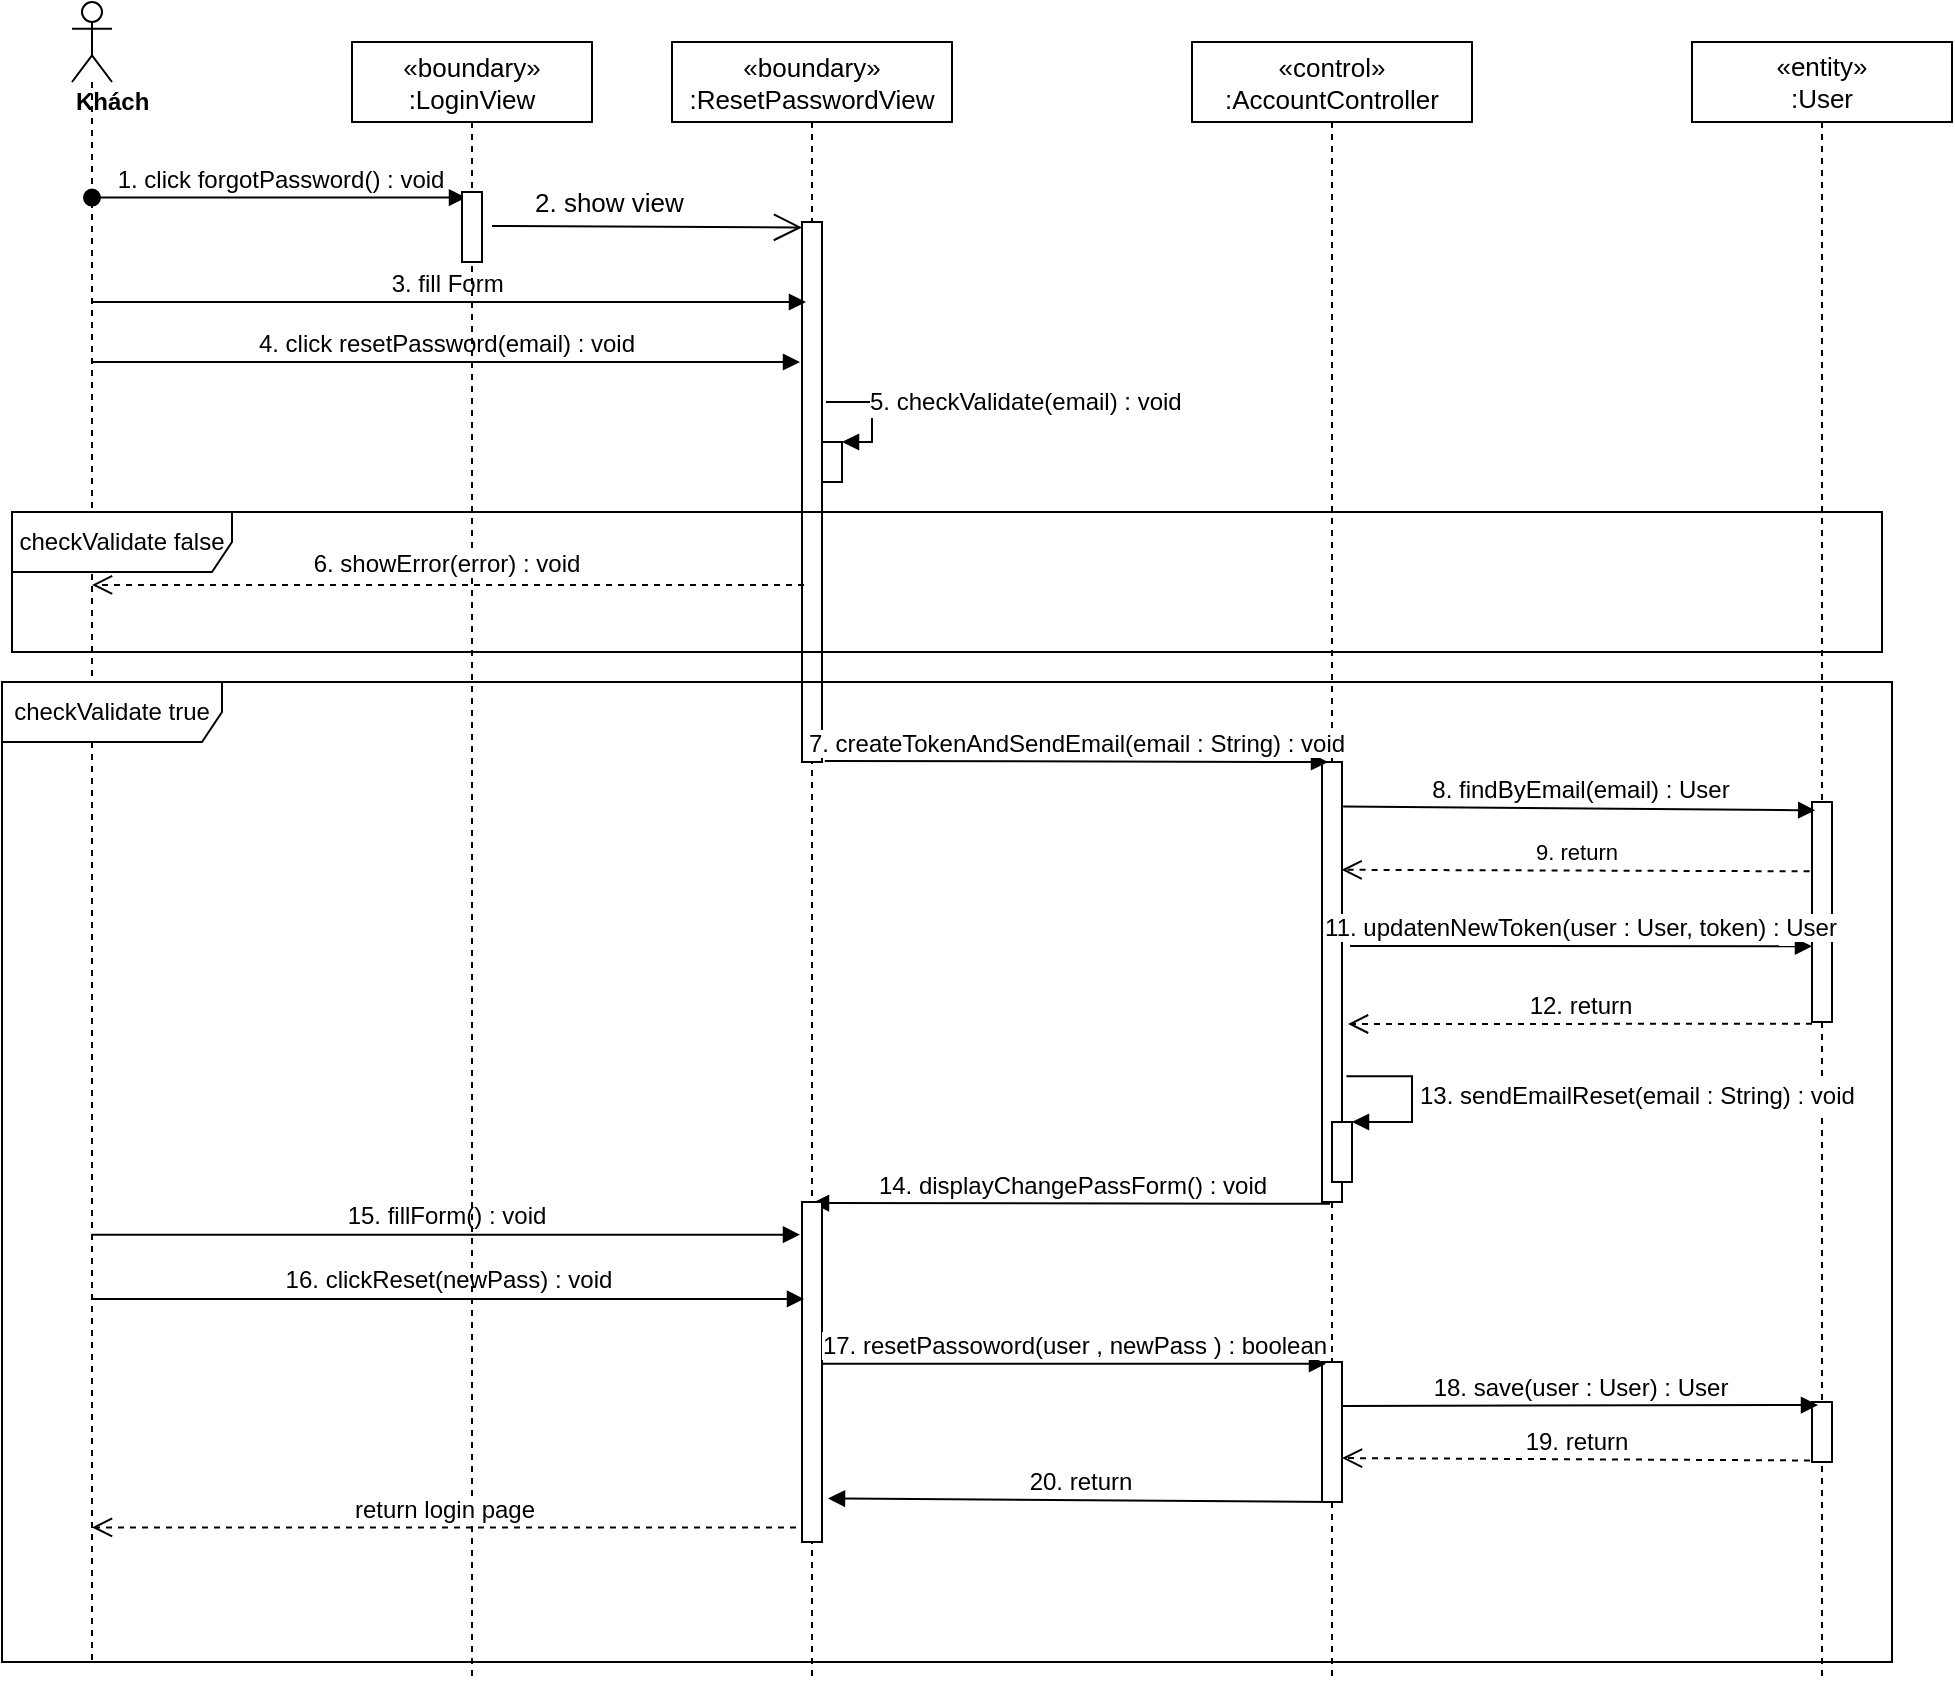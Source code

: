 <mxfile version="14.7.10" type="device"><diagram id="kgpKYQtTHZ0yAKxKKP6v" name="Page-1"><mxGraphModel dx="1038" dy="521" grid="1" gridSize="10" guides="1" tooltips="1" connect="1" arrows="1" fold="1" page="1" pageScale="1" pageWidth="850" pageHeight="1100" math="0" shadow="0"><root><mxCell id="0"/><mxCell id="1" parent="0"/><mxCell id="GcP4Dt1wkS2zqXfgZj7R-1" value="«boundary»&#10;:ResetPasswordView" style="shape=umlLifeline;perimeter=lifelinePerimeter;container=1;collapsible=0;recursiveResize=0;rounded=0;shadow=0;strokeWidth=1;fontSize=13;" parent="1" vertex="1"><mxGeometry x="380" y="80" width="140" height="820" as="geometry"/></mxCell><mxCell id="GcP4Dt1wkS2zqXfgZj7R-8" value="" style="html=1;points=[];perimeter=orthogonalPerimeter;" parent="GcP4Dt1wkS2zqXfgZj7R-1" vertex="1"><mxGeometry x="65" y="90" width="10" height="270" as="geometry"/></mxCell><mxCell id="GcP4Dt1wkS2zqXfgZj7R-9" value="«control»&#10;:AccountController" style="shape=umlLifeline;perimeter=lifelinePerimeter;container=1;collapsible=0;recursiveResize=0;rounded=0;shadow=0;strokeWidth=1;fontSize=13;" parent="1" vertex="1"><mxGeometry x="640" y="80" width="140" height="820" as="geometry"/></mxCell><mxCell id="GcP4Dt1wkS2zqXfgZj7R-11" value="&lt;div&gt;&lt;b&gt;Khách&lt;/b&gt;&lt;/div&gt;" style="shape=umlLifeline;participant=umlActor;perimeter=lifelinePerimeter;whiteSpace=wrap;html=1;container=1;collapsible=0;recursiveResize=0;verticalAlign=top;spacingTop=36;outlineConnect=0;align=left;" parent="1" vertex="1"><mxGeometry x="80" y="60" width="20" height="830" as="geometry"/></mxCell><mxCell id="GcP4Dt1wkS2zqXfgZj7R-14" value="&lt;font style=&quot;font-size: 12px&quot;&gt;3. fill Form&amp;nbsp;&lt;/font&gt;" style="html=1;verticalAlign=bottom;endArrow=block;" parent="1" source="GcP4Dt1wkS2zqXfgZj7R-11" edge="1"><mxGeometry width="80" relative="1" as="geometry"><mxPoint x="380" y="320" as="sourcePoint"/><mxPoint x="447" y="210" as="targetPoint"/></mxGeometry></mxCell><mxCell id="GcP4Dt1wkS2zqXfgZj7R-16" value="&lt;font style=&quot;font-size: 13px&quot;&gt;&lt;span&gt;«entity»&lt;br&gt;&lt;/span&gt;:User&lt;/font&gt;" style="shape=umlLifeline;perimeter=lifelinePerimeter;whiteSpace=wrap;html=1;container=1;collapsible=0;recursiveResize=0;outlineConnect=0;" parent="1" vertex="1"><mxGeometry x="890" y="80" width="130" height="820" as="geometry"/></mxCell><mxCell id="GcP4Dt1wkS2zqXfgZj7R-17" value="" style="points=[];perimeter=orthogonalPerimeter;rounded=0;shadow=0;strokeWidth=1;" parent="GcP4Dt1wkS2zqXfgZj7R-16" vertex="1"><mxGeometry x="60" y="380" width="10" height="110" as="geometry"/></mxCell><mxCell id="GcP4Dt1wkS2zqXfgZj7R-10" value="" style="points=[];perimeter=orthogonalPerimeter;rounded=0;shadow=0;strokeWidth=1;" parent="1" vertex="1"><mxGeometry x="705" y="440" width="10" height="220" as="geometry"/></mxCell><mxCell id="GcP4Dt1wkS2zqXfgZj7R-24" value="&lt;font style=&quot;font-size: 12px&quot;&gt;4. click resetPassword(email) : void&lt;/font&gt;" style="html=1;verticalAlign=bottom;endArrow=block;" parent="1" source="GcP4Dt1wkS2zqXfgZj7R-11" edge="1"><mxGeometry width="80" relative="1" as="geometry"><mxPoint x="380" y="400" as="sourcePoint"/><mxPoint x="444" y="240" as="targetPoint"/></mxGeometry></mxCell><mxCell id="GcP4Dt1wkS2zqXfgZj7R-25" value="&lt;font style=&quot;font-size: 12px&quot;&gt;7. createTokenAndSendEmail(email : String) : void&lt;/font&gt;" style="html=1;verticalAlign=bottom;endArrow=block;entryX=0.3;entryY=0;entryDx=0;entryDy=0;entryPerimeter=0;exitX=1.14;exitY=0.998;exitDx=0;exitDy=0;exitPerimeter=0;" parent="1" source="GcP4Dt1wkS2zqXfgZj7R-8" target="GcP4Dt1wkS2zqXfgZj7R-10" edge="1"><mxGeometry width="80" relative="1" as="geometry"><mxPoint x="450" y="420" as="sourcePoint"/><mxPoint x="510" y="452" as="targetPoint"/></mxGeometry></mxCell><mxCell id="GcP4Dt1wkS2zqXfgZj7R-26" value="&lt;font style=&quot;font-size: 12px&quot;&gt;8. findByEmail(email) : User&lt;/font&gt;" style="html=1;verticalAlign=bottom;endArrow=block;exitX=1.06;exitY=0.101;exitDx=0;exitDy=0;exitPerimeter=0;entryX=0.16;entryY=0.038;entryDx=0;entryDy=0;entryPerimeter=0;" parent="1" source="GcP4Dt1wkS2zqXfgZj7R-10" target="GcP4Dt1wkS2zqXfgZj7R-17" edge="1"><mxGeometry width="80" relative="1" as="geometry"><mxPoint x="380" y="400" as="sourcePoint"/><mxPoint x="919" y="463" as="targetPoint"/></mxGeometry></mxCell><mxCell id="GcP4Dt1wkS2zqXfgZj7R-29" value="&lt;font style=&quot;font-size: 12px&quot;&gt;11. updatenNewToken(user : User, token) : User&lt;/font&gt;" style="html=1;verticalAlign=bottom;endArrow=block;entryX=0;entryY=0.656;entryDx=0;entryDy=0;entryPerimeter=0;" parent="1" target="GcP4Dt1wkS2zqXfgZj7R-17" edge="1"><mxGeometry width="80" relative="1" as="geometry"><mxPoint x="719" y="532" as="sourcePoint"/><mxPoint x="460" y="400" as="targetPoint"/></mxGeometry></mxCell><mxCell id="GcP4Dt1wkS2zqXfgZj7R-30" value="&lt;font style=&quot;font-size: 12px&quot;&gt;12. return&lt;/font&gt;" style="html=1;verticalAlign=bottom;endArrow=open;dashed=1;endSize=8;exitX=0;exitY=1.008;exitDx=0;exitDy=0;exitPerimeter=0;" parent="1" source="GcP4Dt1wkS2zqXfgZj7R-17" edge="1"><mxGeometry relative="1" as="geometry"><mxPoint x="798" y="610" as="sourcePoint"/><mxPoint x="718" y="571" as="targetPoint"/></mxGeometry></mxCell><mxCell id="GcP4Dt1wkS2zqXfgZj7R-33" value="&lt;font style=&quot;font-size: 12px&quot;&gt;14. displayChangePassForm() : void&lt;/font&gt;" style="html=1;verticalAlign=bottom;endArrow=block;exitX=0.4;exitY=1.004;exitDx=0;exitDy=0;exitPerimeter=0;entryX=0.5;entryY=0.003;entryDx=0;entryDy=0;entryPerimeter=0;" parent="1" source="GcP4Dt1wkS2zqXfgZj7R-10" target="GcP4Dt1wkS2zqXfgZj7R-37" edge="1"><mxGeometry width="80" relative="1" as="geometry"><mxPoint x="380" y="600" as="sourcePoint"/><mxPoint x="310" y="704" as="targetPoint"/></mxGeometry></mxCell><mxCell id="GcP4Dt1wkS2zqXfgZj7R-34" value="&lt;font style=&quot;font-size: 12px&quot;&gt;15. fillForm() : void&lt;/font&gt;" style="html=1;verticalAlign=bottom;endArrow=block;entryX=-0.1;entryY=0.096;entryDx=0;entryDy=0;entryPerimeter=0;" parent="1" source="GcP4Dt1wkS2zqXfgZj7R-11" target="GcP4Dt1wkS2zqXfgZj7R-37" edge="1"><mxGeometry width="80" relative="1" as="geometry"><mxPoint x="380" y="700" as="sourcePoint"/><mxPoint x="220" y="760" as="targetPoint"/></mxGeometry></mxCell><mxCell id="GcP4Dt1wkS2zqXfgZj7R-37" value="" style="html=1;points=[];perimeter=orthogonalPerimeter;" parent="1" vertex="1"><mxGeometry x="445" y="660" width="10" height="170" as="geometry"/></mxCell><mxCell id="GcP4Dt1wkS2zqXfgZj7R-42" value="" style="html=1;points=[];perimeter=orthogonalPerimeter;" parent="1" vertex="1"><mxGeometry x="705" y="740" width="10" height="70" as="geometry"/></mxCell><mxCell id="GcP4Dt1wkS2zqXfgZj7R-44" value="&lt;font style=&quot;font-size: 12px&quot;&gt;17. resetPassoword(user , newPass ) : boolean&lt;/font&gt;" style="html=1;verticalAlign=bottom;endArrow=block;entryX=0.2;entryY=0.013;entryDx=0;entryDy=0;entryPerimeter=0;" parent="1" source="GcP4Dt1wkS2zqXfgZj7R-37" target="GcP4Dt1wkS2zqXfgZj7R-42" edge="1"><mxGeometry width="80" relative="1" as="geometry"><mxPoint x="274" y="841" as="sourcePoint"/><mxPoint x="460" y="810" as="targetPoint"/></mxGeometry></mxCell><mxCell id="GcP4Dt1wkS2zqXfgZj7R-45" value="" style="html=1;points=[];perimeter=orthogonalPerimeter;" parent="1" vertex="1"><mxGeometry x="950" y="760" width="10" height="30" as="geometry"/></mxCell><mxCell id="GcP4Dt1wkS2zqXfgZj7R-46" value="&lt;font style=&quot;font-size: 12px&quot;&gt;18. save(user : User) : User&lt;/font&gt;" style="html=1;verticalAlign=bottom;endArrow=block;entryX=0.3;entryY=0.05;entryDx=0;entryDy=0;entryPerimeter=0;exitX=1;exitY=0.314;exitDx=0;exitDy=0;exitPerimeter=0;" parent="1" source="GcP4Dt1wkS2zqXfgZj7R-42" target="GcP4Dt1wkS2zqXfgZj7R-45" edge="1"><mxGeometry width="80" relative="1" as="geometry"><mxPoint x="570" y="872" as="sourcePoint"/><mxPoint x="460" y="810" as="targetPoint"/></mxGeometry></mxCell><mxCell id="GcP4Dt1wkS2zqXfgZj7R-47" value="&lt;font style=&quot;font-size: 12px&quot;&gt;19. return&lt;/font&gt;" style="html=1;verticalAlign=bottom;endArrow=open;dashed=1;endSize=8;exitX=-0.1;exitY=0.975;exitDx=0;exitDy=0;exitPerimeter=0;entryX=1;entryY=0.686;entryDx=0;entryDy=0;entryPerimeter=0;" parent="1" source="GcP4Dt1wkS2zqXfgZj7R-45" target="GcP4Dt1wkS2zqXfgZj7R-42" edge="1"><mxGeometry relative="1" as="geometry"><mxPoint x="460" y="910" as="sourcePoint"/><mxPoint x="694" y="777" as="targetPoint"/></mxGeometry></mxCell><mxCell id="GcP4Dt1wkS2zqXfgZj7R-48" value="&lt;font style=&quot;font-size: 12px&quot;&gt;20. return&lt;/font&gt;" style="html=1;verticalAlign=bottom;endArrow=block;exitX=0.5;exitY=1;exitDx=0;exitDy=0;exitPerimeter=0;entryX=1.3;entryY=0.872;entryDx=0;entryDy=0;entryPerimeter=0;" parent="1" source="GcP4Dt1wkS2zqXfgZj7R-42" edge="1" target="GcP4Dt1wkS2zqXfgZj7R-37"><mxGeometry width="80" relative="1" as="geometry"><mxPoint x="380" y="910" as="sourcePoint"/><mxPoint x="450" y="790" as="targetPoint"/></mxGeometry></mxCell><mxCell id="GcP4Dt1wkS2zqXfgZj7R-50" value="&lt;font style=&quot;font-size: 12px&quot;&gt;16. clickReset(newPass) : void&lt;/font&gt;" style="html=1;verticalAlign=bottom;endArrow=block;entryX=0.1;entryY=0.285;entryDx=0;entryDy=0;entryPerimeter=0;" parent="1" source="GcP4Dt1wkS2zqXfgZj7R-11" target="GcP4Dt1wkS2zqXfgZj7R-37" edge="1"><mxGeometry width="80" relative="1" as="geometry"><mxPoint x="380" y="810" as="sourcePoint"/><mxPoint x="460" y="810" as="targetPoint"/></mxGeometry></mxCell><mxCell id="GcP4Dt1wkS2zqXfgZj7R-51" value="9. return" style="html=1;verticalAlign=bottom;endArrow=open;dashed=1;endSize=8;exitX=-0.12;exitY=0.315;exitDx=0;exitDy=0;exitPerimeter=0;entryX=0.98;entryY=0.245;entryDx=0;entryDy=0;entryPerimeter=0;" parent="1" source="GcP4Dt1wkS2zqXfgZj7R-17" edge="1" target="GcP4Dt1wkS2zqXfgZj7R-10"><mxGeometry relative="1" as="geometry"><mxPoint x="460" y="610" as="sourcePoint"/><mxPoint x="719" y="498" as="targetPoint"/></mxGeometry></mxCell><mxCell id="GcP4Dt1wkS2zqXfgZj7R-64" value="&lt;font style=&quot;font-size: 12px&quot;&gt;1. click forgotPassword() : void&lt;/font&gt;" style="html=1;verticalAlign=bottom;startArrow=oval;startFill=1;endArrow=block;startSize=8;entryX=0.2;entryY=0.08;entryDx=0;entryDy=0;entryPerimeter=0;" parent="1" source="GcP4Dt1wkS2zqXfgZj7R-11" target="oy6Ayba39lVV4wzJS16f-2" edge="1"><mxGeometry width="60" relative="1" as="geometry"><mxPoint x="390" y="210" as="sourcePoint"/><mxPoint x="250" y="157" as="targetPoint"/></mxGeometry></mxCell><mxCell id="GcP4Dt1wkS2zqXfgZj7R-67" value="" style="html=1;points=[];perimeter=orthogonalPerimeter;" parent="1" vertex="1"><mxGeometry x="455" y="280" width="10" height="20" as="geometry"/></mxCell><mxCell id="GcP4Dt1wkS2zqXfgZj7R-68" value="&lt;font style=&quot;font-size: 12px&quot;&gt;5. checkValidate(email) : void&lt;/font&gt;" style="edgeStyle=orthogonalEdgeStyle;html=1;align=left;spacingLeft=2;endArrow=block;rounded=0;entryX=1;entryY=0;" parent="1" target="GcP4Dt1wkS2zqXfgZj7R-67" edge="1"><mxGeometry relative="1" as="geometry"><mxPoint x="480" y="260" as="sourcePoint"/><Array as="points"><mxPoint x="457" y="260"/><mxPoint x="480" y="260"/><mxPoint x="480" y="295"/></Array></mxGeometry></mxCell><mxCell id="GcP4Dt1wkS2zqXfgZj7R-71" value="" style="html=1;points=[];perimeter=orthogonalPerimeter;" parent="1" vertex="1"><mxGeometry x="710" y="620" width="10" height="30" as="geometry"/></mxCell><mxCell id="GcP4Dt1wkS2zqXfgZj7R-72" value="&lt;font style=&quot;font-size: 12px&quot;&gt;13. sendEmailReset(email : String) : void&lt;/font&gt;" style="edgeStyle=orthogonalEdgeStyle;html=1;align=left;spacingLeft=2;endArrow=block;rounded=0;entryX=1;entryY=0;exitX=1.22;exitY=0.714;exitDx=0;exitDy=0;exitPerimeter=0;" parent="1" target="GcP4Dt1wkS2zqXfgZj7R-71" edge="1" source="GcP4Dt1wkS2zqXfgZj7R-10"><mxGeometry relative="1" as="geometry"><mxPoint x="720" y="580" as="sourcePoint"/><Array as="points"><mxPoint x="750" y="597"/><mxPoint x="750" y="620"/></Array></mxGeometry></mxCell><mxCell id="oy6Ayba39lVV4wzJS16f-1" value="«boundary»&#10;:LoginView" style="shape=umlLifeline;perimeter=lifelinePerimeter;container=1;collapsible=0;recursiveResize=0;rounded=0;shadow=0;strokeWidth=1;fontSize=13;" parent="1" vertex="1"><mxGeometry x="220" y="80" width="120" height="820" as="geometry"/></mxCell><mxCell id="oy6Ayba39lVV4wzJS16f-2" value="" style="html=1;points=[];perimeter=orthogonalPerimeter;" parent="oy6Ayba39lVV4wzJS16f-1" vertex="1"><mxGeometry x="55" y="75" width="10" height="35" as="geometry"/></mxCell><mxCell id="oy6Ayba39lVV4wzJS16f-3" value="" style="endArrow=open;endFill=1;endSize=12;html=1;entryX=0;entryY=0.01;entryDx=0;entryDy=0;entryPerimeter=0;exitX=1.5;exitY=0.486;exitDx=0;exitDy=0;exitPerimeter=0;" parent="1" source="oy6Ayba39lVV4wzJS16f-2" target="GcP4Dt1wkS2zqXfgZj7R-8" edge="1"><mxGeometry width="160" relative="1" as="geometry"><mxPoint x="300" y="172" as="sourcePoint"/><mxPoint x="640" y="230" as="targetPoint"/></mxGeometry></mxCell><mxCell id="oy6Ayba39lVV4wzJS16f-4" value="&lt;span style=&quot;color: rgba(0 , 0 , 0 , 0) ; font-family: monospace ; font-size: 0px ; background-color: rgb(248 , 249 , 250)&quot;&gt;%3CmxGraphModel%3E%3Croot%3E%3CmxCell%20id%3D%220%22%2F%3E%3CmxCell%20id%3D%221%22%20parent%3D%220%22%2F%3E%3CmxCell%20id%3D%222%22%20value%3D%22%C2%ABboundary%C2%BB%26%2310%3B%3AResetPasswordView%22%20style%3D%22shape%3DumlLifeline%3Bperimeter%3DlifelinePerimeter%3Bcontainer%3D1%3Bcollapsible%3D0%3BrecursiveResize%3D0%3Brounded%3D0%3Bshadow%3D0%3BstrokeWidth%3D1%3B%22%20vertex%3D%221%22%20parent%3D%221%22%3E%3CmxGeometry%20x%3D%22380%22%20y%3D%2280%22%20width%3D%22120%22%20height%3D%22810%22%20as%3D%22geometry%22%2F%3E%3C%2FmxCell%3E%3CmxCell%20id%3D%223%22%20value%3D%22%22%20style%3D%22html%3D1%3Bpoints%3D%5B%5D%3Bperimeter%3DorthogonalPerimeter%3B%22%20vertex%3D%221%22%20parent%3D%222%22%3E%3CmxGeometry%20x%3D%2255%22%20y%3D%2275%22%20width%3D%2210%22%20height%3D%22215%22%20as%3D%22geometry%22%2F%3E%3C%2FmxCell%3E%3C%2Froot%3E%3C%2FmxGraphModel%3E&lt;/span&gt;" style="edgeLabel;html=1;align=center;verticalAlign=middle;resizable=0;points=[];" parent="oy6Ayba39lVV4wzJS16f-3" vertex="1" connectable="0"><mxGeometry x="-0.214" y="-2" relative="1" as="geometry"><mxPoint x="3" y="-14" as="offset"/></mxGeometry></mxCell><mxCell id="oy6Ayba39lVV4wzJS16f-5" value="&lt;font style=&quot;font-size: 13px&quot;&gt;2. show view&amp;nbsp;&lt;/font&gt;" style="text;html=1;align=center;verticalAlign=middle;resizable=0;points=[];autosize=1;strokeColor=none;" parent="1" vertex="1"><mxGeometry x="305" y="150" width="90" height="20" as="geometry"/></mxCell><mxCell id="oy6Ayba39lVV4wzJS16f-6" value="checkValidate false" style="shape=umlFrame;whiteSpace=wrap;html=1;width=110;height=30;" parent="1" vertex="1"><mxGeometry x="50" y="315" width="935" height="70" as="geometry"/></mxCell><mxCell id="oy6Ayba39lVV4wzJS16f-7" value="&lt;font style=&quot;font-size: 12px&quot;&gt;6. showError(error) : void&lt;/font&gt;" style="html=1;verticalAlign=bottom;endArrow=open;dashed=1;endSize=8;exitX=0.1;exitY=0.672;exitDx=0;exitDy=0;exitPerimeter=0;" parent="1" source="GcP4Dt1wkS2zqXfgZj7R-8" target="GcP4Dt1wkS2zqXfgZj7R-11" edge="1"><mxGeometry x="0.007" y="-1" relative="1" as="geometry"><mxPoint x="400" y="330" as="sourcePoint"/><mxPoint x="520" y="330" as="targetPoint"/><mxPoint as="offset"/></mxGeometry></mxCell><mxCell id="oy6Ayba39lVV4wzJS16f-8" value="&lt;font style=&quot;font-size: 12px&quot;&gt;return login page&lt;/font&gt;" style="html=1;verticalAlign=bottom;endArrow=open;dashed=1;endSize=8;exitX=-0.3;exitY=0.957;exitDx=0;exitDy=0;exitPerimeter=0;" parent="1" source="GcP4Dt1wkS2zqXfgZj7R-37" target="GcP4Dt1wkS2zqXfgZj7R-11" edge="1"><mxGeometry relative="1" as="geometry"><mxPoint x="460" y="800" as="sourcePoint"/><mxPoint x="380" y="800" as="targetPoint"/></mxGeometry></mxCell><mxCell id="oy6Ayba39lVV4wzJS16f-9" value="checkValidate true" style="shape=umlFrame;whiteSpace=wrap;html=1;width=110;height=30;" parent="1" vertex="1"><mxGeometry x="45" y="400" width="945" height="490" as="geometry"/></mxCell></root></mxGraphModel></diagram></mxfile>